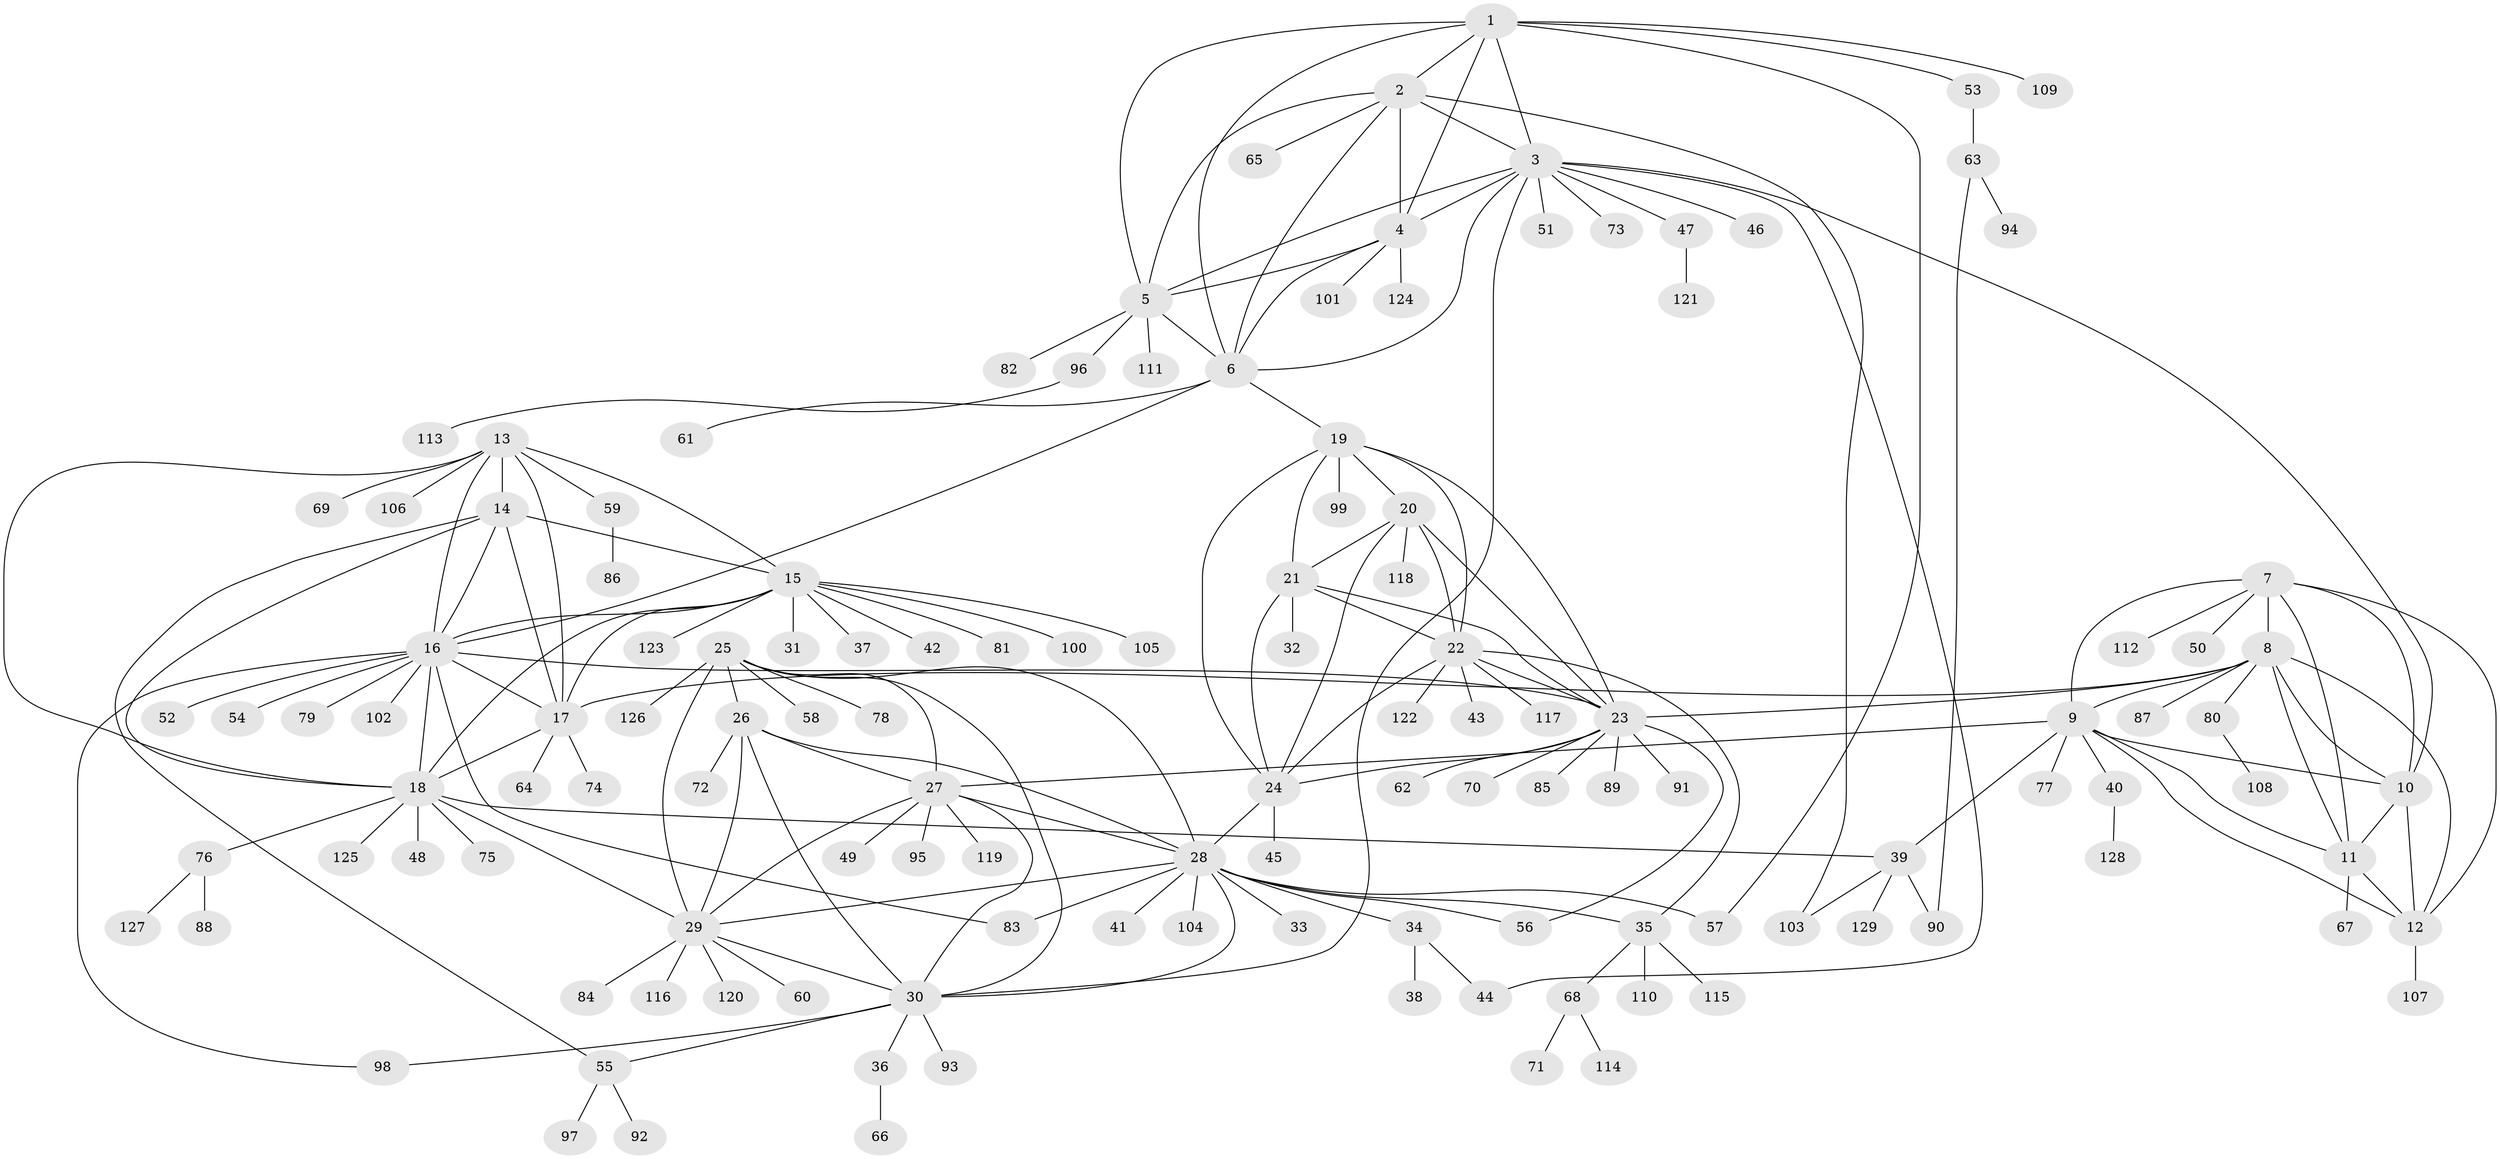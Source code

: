 // coarse degree distribution, {7: 0.05434782608695652, 6: 0.05434782608695652, 11: 0.021739130434782608, 5: 0.043478260869565216, 8: 0.03260869565217391, 12: 0.010869565217391304, 10: 0.010869565217391304, 17: 0.010869565217391304, 13: 0.010869565217391304, 9: 0.021739130434782608, 1: 0.5217391304347826, 2: 0.15217391304347827, 4: 0.021739130434782608, 3: 0.03260869565217391}
// Generated by graph-tools (version 1.1) at 2025/52/03/04/25 22:52:49]
// undirected, 129 vertices, 194 edges
graph export_dot {
  node [color=gray90,style=filled];
  1;
  2;
  3;
  4;
  5;
  6;
  7;
  8;
  9;
  10;
  11;
  12;
  13;
  14;
  15;
  16;
  17;
  18;
  19;
  20;
  21;
  22;
  23;
  24;
  25;
  26;
  27;
  28;
  29;
  30;
  31;
  32;
  33;
  34;
  35;
  36;
  37;
  38;
  39;
  40;
  41;
  42;
  43;
  44;
  45;
  46;
  47;
  48;
  49;
  50;
  51;
  52;
  53;
  54;
  55;
  56;
  57;
  58;
  59;
  60;
  61;
  62;
  63;
  64;
  65;
  66;
  67;
  68;
  69;
  70;
  71;
  72;
  73;
  74;
  75;
  76;
  77;
  78;
  79;
  80;
  81;
  82;
  83;
  84;
  85;
  86;
  87;
  88;
  89;
  90;
  91;
  92;
  93;
  94;
  95;
  96;
  97;
  98;
  99;
  100;
  101;
  102;
  103;
  104;
  105;
  106;
  107;
  108;
  109;
  110;
  111;
  112;
  113;
  114;
  115;
  116;
  117;
  118;
  119;
  120;
  121;
  122;
  123;
  124;
  125;
  126;
  127;
  128;
  129;
  1 -- 2;
  1 -- 3;
  1 -- 4;
  1 -- 5;
  1 -- 6;
  1 -- 53;
  1 -- 57;
  1 -- 109;
  2 -- 3;
  2 -- 4;
  2 -- 5;
  2 -- 6;
  2 -- 65;
  2 -- 103;
  3 -- 4;
  3 -- 5;
  3 -- 6;
  3 -- 10;
  3 -- 30;
  3 -- 44;
  3 -- 46;
  3 -- 47;
  3 -- 51;
  3 -- 73;
  4 -- 5;
  4 -- 6;
  4 -- 101;
  4 -- 124;
  5 -- 6;
  5 -- 82;
  5 -- 96;
  5 -- 111;
  6 -- 16;
  6 -- 19;
  6 -- 61;
  7 -- 8;
  7 -- 9;
  7 -- 10;
  7 -- 11;
  7 -- 12;
  7 -- 50;
  7 -- 112;
  8 -- 9;
  8 -- 10;
  8 -- 11;
  8 -- 12;
  8 -- 17;
  8 -- 23;
  8 -- 80;
  8 -- 87;
  9 -- 10;
  9 -- 11;
  9 -- 12;
  9 -- 27;
  9 -- 39;
  9 -- 40;
  9 -- 77;
  10 -- 11;
  10 -- 12;
  11 -- 12;
  11 -- 67;
  12 -- 107;
  13 -- 14;
  13 -- 15;
  13 -- 16;
  13 -- 17;
  13 -- 18;
  13 -- 59;
  13 -- 69;
  13 -- 106;
  14 -- 15;
  14 -- 16;
  14 -- 17;
  14 -- 18;
  14 -- 55;
  15 -- 16;
  15 -- 17;
  15 -- 18;
  15 -- 31;
  15 -- 37;
  15 -- 42;
  15 -- 81;
  15 -- 100;
  15 -- 105;
  15 -- 123;
  16 -- 17;
  16 -- 18;
  16 -- 23;
  16 -- 52;
  16 -- 54;
  16 -- 79;
  16 -- 83;
  16 -- 98;
  16 -- 102;
  17 -- 18;
  17 -- 64;
  17 -- 74;
  18 -- 29;
  18 -- 39;
  18 -- 48;
  18 -- 75;
  18 -- 76;
  18 -- 125;
  19 -- 20;
  19 -- 21;
  19 -- 22;
  19 -- 23;
  19 -- 24;
  19 -- 99;
  20 -- 21;
  20 -- 22;
  20 -- 23;
  20 -- 24;
  20 -- 118;
  21 -- 22;
  21 -- 23;
  21 -- 24;
  21 -- 32;
  22 -- 23;
  22 -- 24;
  22 -- 35;
  22 -- 43;
  22 -- 117;
  22 -- 122;
  23 -- 24;
  23 -- 56;
  23 -- 62;
  23 -- 70;
  23 -- 85;
  23 -- 89;
  23 -- 91;
  24 -- 28;
  24 -- 45;
  25 -- 26;
  25 -- 27;
  25 -- 28;
  25 -- 29;
  25 -- 30;
  25 -- 58;
  25 -- 78;
  25 -- 126;
  26 -- 27;
  26 -- 28;
  26 -- 29;
  26 -- 30;
  26 -- 72;
  27 -- 28;
  27 -- 29;
  27 -- 30;
  27 -- 49;
  27 -- 95;
  27 -- 119;
  28 -- 29;
  28 -- 30;
  28 -- 33;
  28 -- 34;
  28 -- 35;
  28 -- 41;
  28 -- 56;
  28 -- 57;
  28 -- 83;
  28 -- 104;
  29 -- 30;
  29 -- 60;
  29 -- 84;
  29 -- 116;
  29 -- 120;
  30 -- 36;
  30 -- 55;
  30 -- 93;
  30 -- 98;
  34 -- 38;
  34 -- 44;
  35 -- 68;
  35 -- 110;
  35 -- 115;
  36 -- 66;
  39 -- 90;
  39 -- 103;
  39 -- 129;
  40 -- 128;
  47 -- 121;
  53 -- 63;
  55 -- 92;
  55 -- 97;
  59 -- 86;
  63 -- 90;
  63 -- 94;
  68 -- 71;
  68 -- 114;
  76 -- 88;
  76 -- 127;
  80 -- 108;
  96 -- 113;
}
